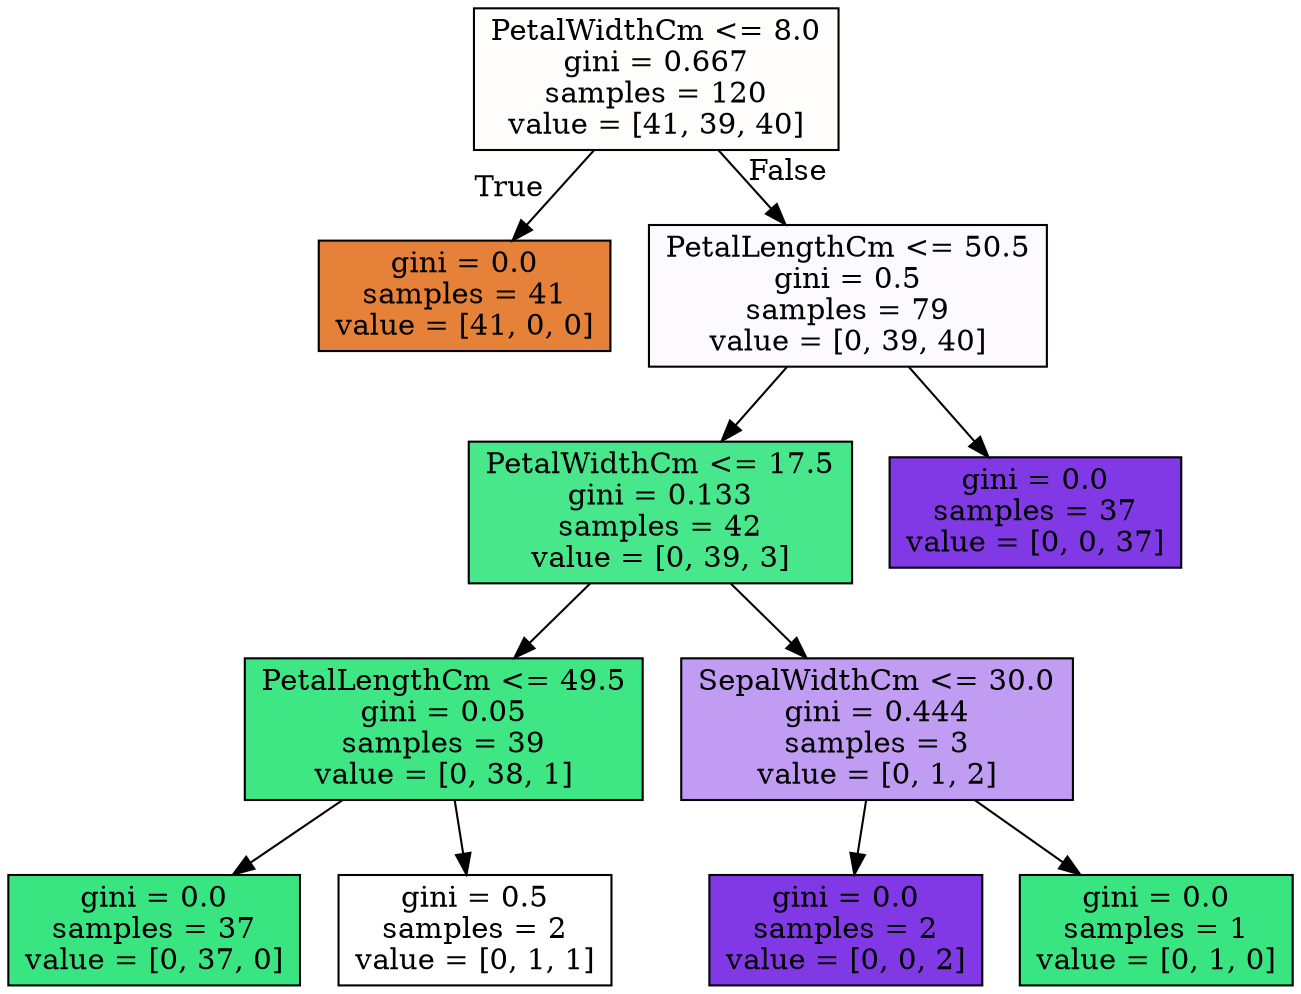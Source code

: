 digraph Tree {
node [shape=box, style="filled", color="black"] ;
0 [label="PetalWidthCm <= 8.0\ngini = 0.667\nsamples = 120\nvalue = [41, 39, 40]", fillcolor="#e5813903"] ;
1 [label="gini = 0.0\nsamples = 41\nvalue = [41, 0, 0]", fillcolor="#e58139ff"] ;
0 -> 1 [labeldistance=2.5, labelangle=45, headlabel="True"] ;
2 [label="PetalLengthCm <= 50.5\ngini = 0.5\nsamples = 79\nvalue = [0, 39, 40]", fillcolor="#8139e506"] ;
0 -> 2 [labeldistance=2.5, labelangle=-45, headlabel="False"] ;
3 [label="PetalWidthCm <= 17.5\ngini = 0.133\nsamples = 42\nvalue = [0, 39, 3]", fillcolor="#39e581eb"] ;
2 -> 3 ;
4 [label="PetalLengthCm <= 49.5\ngini = 0.05\nsamples = 39\nvalue = [0, 38, 1]", fillcolor="#39e581f8"] ;
3 -> 4 ;
5 [label="gini = 0.0\nsamples = 37\nvalue = [0, 37, 0]", fillcolor="#39e581ff"] ;
4 -> 5 ;
6 [label="gini = 0.5\nsamples = 2\nvalue = [0, 1, 1]", fillcolor="#39e58100"] ;
4 -> 6 ;
7 [label="SepalWidthCm <= 30.0\ngini = 0.444\nsamples = 3\nvalue = [0, 1, 2]", fillcolor="#8139e57f"] ;
3 -> 7 ;
8 [label="gini = 0.0\nsamples = 2\nvalue = [0, 0, 2]", fillcolor="#8139e5ff"] ;
7 -> 8 ;
9 [label="gini = 0.0\nsamples = 1\nvalue = [0, 1, 0]", fillcolor="#39e581ff"] ;
7 -> 9 ;
10 [label="gini = 0.0\nsamples = 37\nvalue = [0, 0, 37]", fillcolor="#8139e5ff"] ;
2 -> 10 ;
}